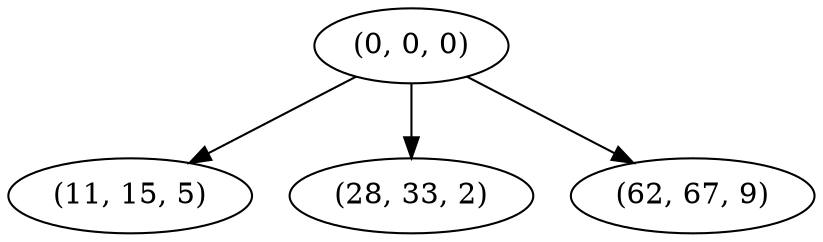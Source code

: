 digraph tree {
    "(0, 0, 0)";
    "(11, 15, 5)";
    "(28, 33, 2)";
    "(62, 67, 9)";
    "(0, 0, 0)" -> "(11, 15, 5)";
    "(0, 0, 0)" -> "(28, 33, 2)";
    "(0, 0, 0)" -> "(62, 67, 9)";
}
